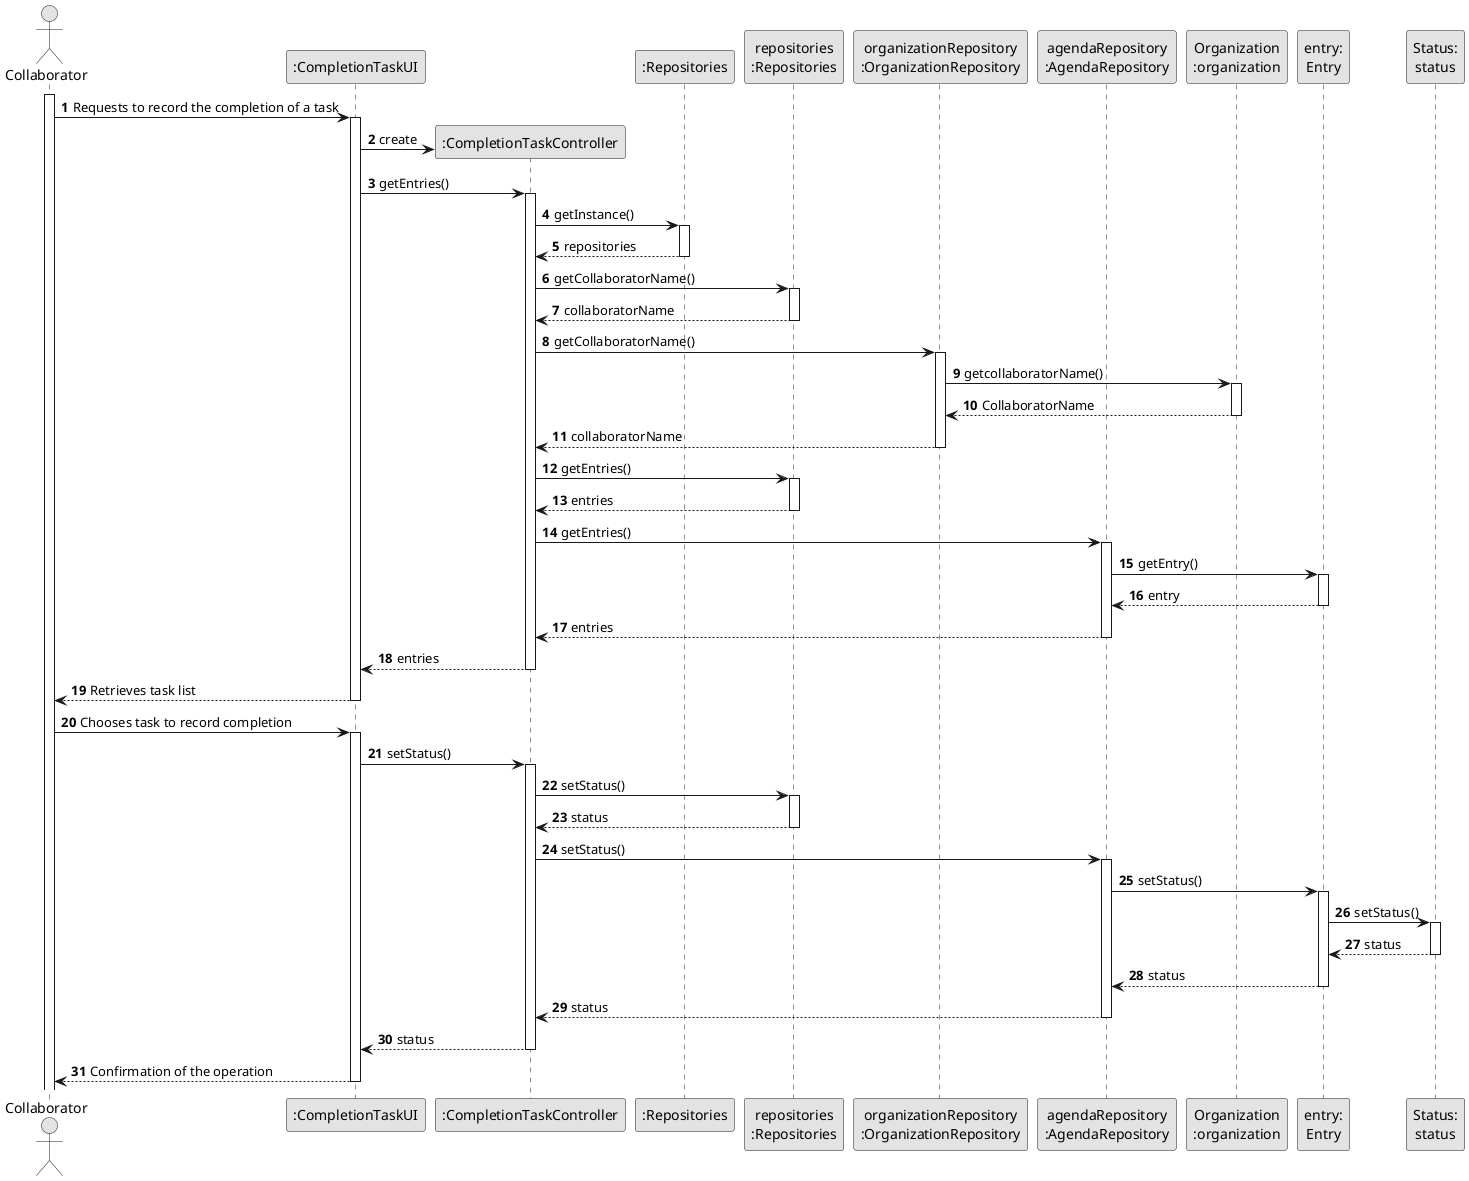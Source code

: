 @startuml
skinparam monochrome true
skinparam packageStyle rectangle
skinparam shadowing false

autonumber

'hide footbox
actor "Collaborator" as EMP
participant ":CompletionTaskUI" as UI
participant ":CompletionTaskController" as CTRL
participant ":Repositories" as Repositories
participant "repositories\n:Repositories" as REP
participant "organizationRepository\n:OrganizationRepository" as OrganizationRepository
participant "agendaRepository\n:AgendaRepository" as Agenda
participant "Organization\n:organization" as Organization
participant "entry:\nEntry" as Entry
participant "Status:\nstatus" as Status

activate EMP

    EMP -> UI : Requests to record the completion of a task
    activate UI

        UI -> CTRL** : create

        UI -> CTRL : getEntries()
        activate CTRL

            CTRL -> Repositories : getInstance()
            activate Repositories

                Repositories --> CTRL : repositories
            deactivate Repositories

                CTRL -> REP : getCollaboratorName()
                activate REP

                    REP --> CTRL: collaboratorName
                deactivate REP
                CTRL -> OrganizationRepository : getCollaboratorName()
                activate OrganizationRepository

                    OrganizationRepository -> Organization : getcollaboratorName()
                    activate Organization

                    Organization --> OrganizationRepository : CollaboratorName
                deactivate Organization

                OrganizationRepository --> CTRL : collaboratorName
            deactivate OrganizationRepository

            CTRL -> REP : getEntries()
            activate REP

                    REP --> CTRL : entries
            deactivate REP

            CTRL -> Agenda : getEntries()
            activate Agenda

                Agenda -> Entry : getEntry()
                activate Entry

                    Entry --> Agenda : entry
                deactivate Entry
                Agenda --> CTRL : entries
            deactivate Agenda

            CTRL --> UI : entries
        deactivate CTRL

        UI --> EMP : Retrieves task list
    deactivate UI

    EMP -> UI : Chooses task to record completion
    activate UI

        UI -> CTRL : setStatus()
        activate CTRL

            CTRL -> REP: setStatus()
            activate REP

                REP --> CTRL : status
            deactivate REP

            CTRL -> Agenda : setStatus()
            activate Agenda

                Agenda -> Entry : setStatus()
                activate Entry

                    Entry -> Status : setStatus()
                    activate Status

                        Status --> Entry : status
                    deactivate Status

                    Entry --> Agenda : status
                deactivate Entry

                Agenda --> CTRL : status
            deactivate Agenda

            CTRL --> UI : status
        deactivate CTRL

        UI --> EMP : Confirmation of the operation
    deactivate UI



@enduml
